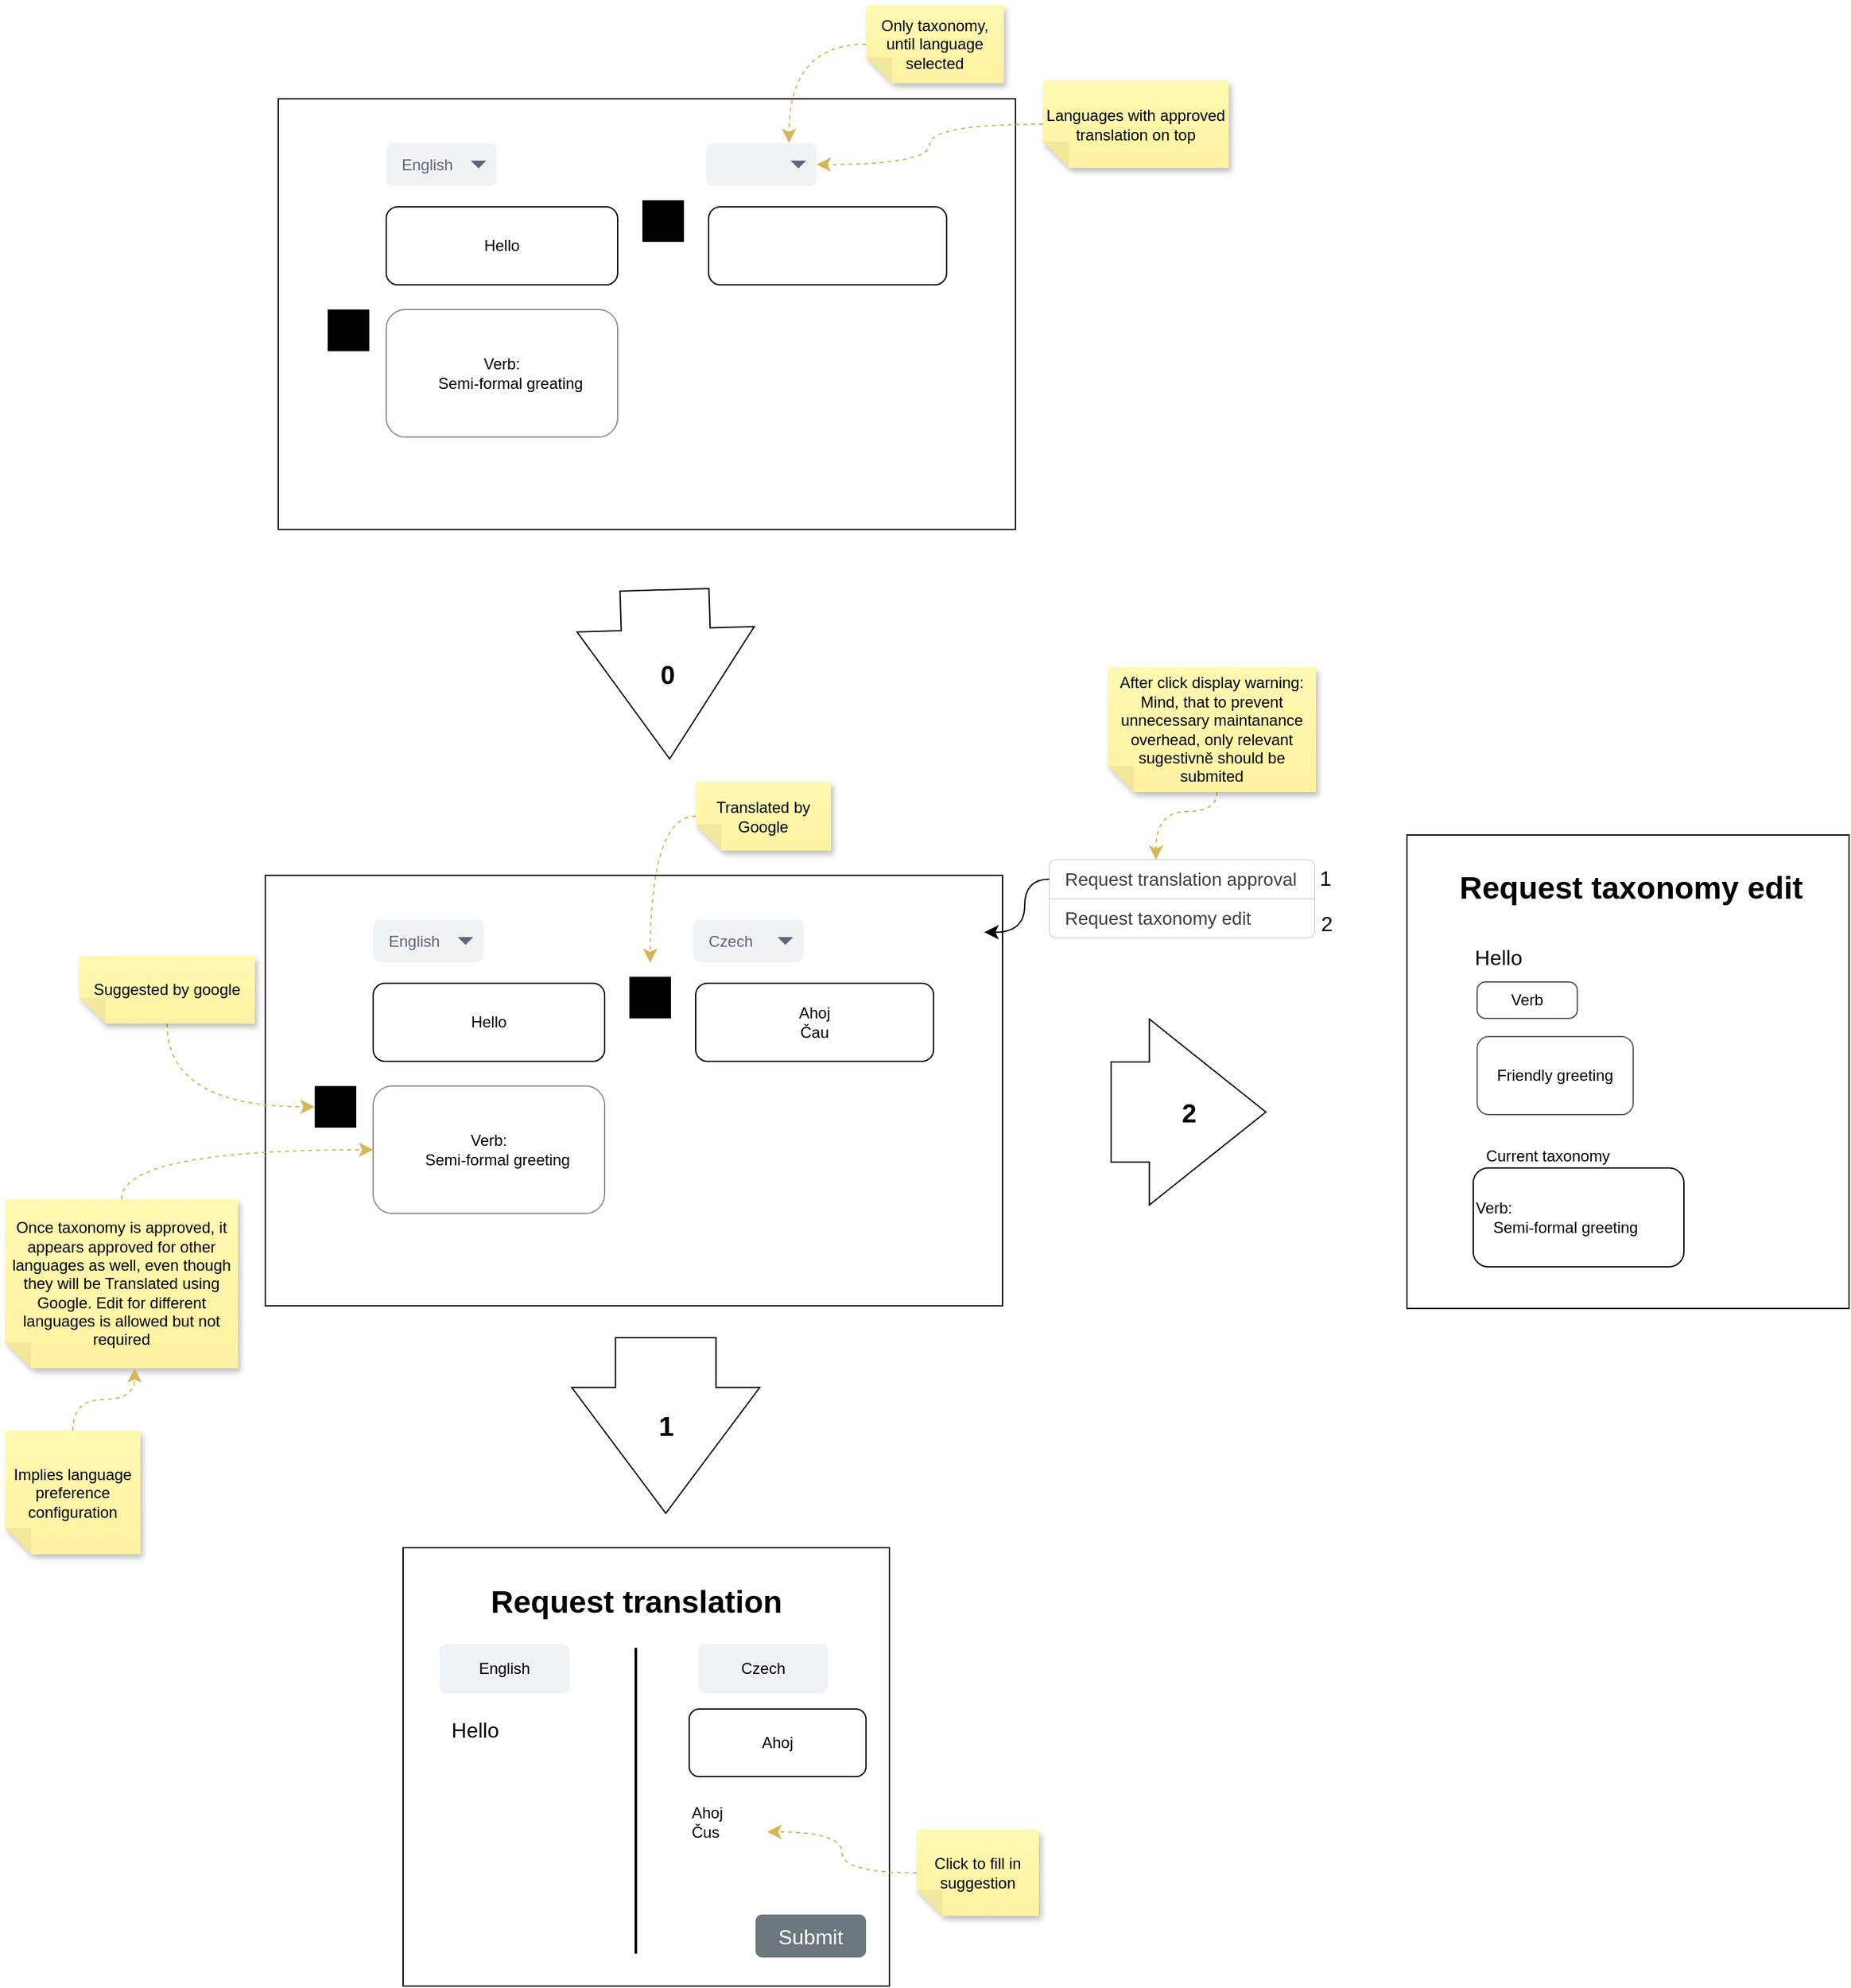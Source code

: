 <mxfile version="24.8.4">
  <diagram name="Stránka-1" id="uye_SwWkvtYi2k1OO26d">
    <mxGraphModel dx="2418" dy="2275" grid="0" gridSize="10" guides="1" tooltips="1" connect="1" arrows="1" fold="1" page="0" pageScale="1" pageWidth="827" pageHeight="1169" math="0" shadow="0">
      <root>
        <mxCell id="0" />
        <mxCell id="dYWCK5oMahjRUJsg4bfR-32" value="Background" style="locked=1;" parent="0" />
        <mxCell id="dYWCK5oMahjRUJsg4bfR-33" value="" style="rounded=0;whiteSpace=wrap;html=1;" parent="dYWCK5oMahjRUJsg4bfR-32" vertex="1">
          <mxGeometry x="-204" y="-247" width="567" height="331" as="geometry" />
        </mxCell>
        <mxCell id="dYWCK5oMahjRUJsg4bfR-41" value="" style="rounded=0;whiteSpace=wrap;html=1;" parent="dYWCK5oMahjRUJsg4bfR-32" vertex="1">
          <mxGeometry x="-98" y="270" width="374" height="337" as="geometry" />
        </mxCell>
        <mxCell id="ypelOtXGm8tmmGL38GaL-45" value="" style="rounded=0;whiteSpace=wrap;html=1;" parent="dYWCK5oMahjRUJsg4bfR-32" vertex="1">
          <mxGeometry x="-194" y="-844" width="567" height="331" as="geometry" />
        </mxCell>
        <mxCell id="ypelOtXGm8tmmGL38GaL-77" value="" style="rounded=0;whiteSpace=wrap;html=1;" parent="dYWCK5oMahjRUJsg4bfR-32" vertex="1">
          <mxGeometry x="674" y="-278" width="340" height="364" as="geometry" />
        </mxCell>
        <mxCell id="1" value="Main" parent="0" />
        <mxCell id="dYWCK5oMahjRUJsg4bfR-17" value="" style="sketch=0;verticalLabelPosition=bottom;sketch=0;aspect=fixed;html=1;verticalAlign=top;strokeColor=none;fillColor=#000000;align=center;outlineConnect=0;pointerEvents=1;shape=mxgraph.citrix2.authentication_google;fontFamily=Helvetica;" parent="1" vertex="1">
          <mxGeometry x="76" y="-169" width="32" height="32" as="geometry" />
        </mxCell>
        <mxCell id="dYWCK5oMahjRUJsg4bfR-62" style="edgeStyle=orthogonalEdgeStyle;curved=1;rounded=0;orthogonalLoop=1;jettySize=auto;html=1;fontSize=12;startSize=8;endSize=8;fillColor=#fff2cc;strokeColor=#d6b656;dashed=1;" parent="1" source="dYWCK5oMahjRUJsg4bfR-24" edge="1">
          <mxGeometry relative="1" as="geometry">
            <mxPoint x="92" y="-179.667" as="targetPoint" />
          </mxGeometry>
        </mxCell>
        <mxCell id="dYWCK5oMahjRUJsg4bfR-24" value="Translated by Google" style="shape=note;whiteSpace=wrap;html=1;backgroundOutline=1;fontColor=#000000;darkOpacity=0.05;fillColor=#FFF9B2;strokeColor=none;fillStyle=solid;direction=west;gradientDirection=north;gradientColor=#FFF2A1;shadow=1;size=20;pointerEvents=1;" parent="1" vertex="1">
          <mxGeometry x="127" y="-319" width="104" height="53" as="geometry" />
        </mxCell>
        <mxCell id="dYWCK5oMahjRUJsg4bfR-25" value="English" style="rounded=1;fillColor=#F1F2F4;strokeColor=none;html=1;whiteSpace=wrap;fontColor=#596780;align=left;fontSize=12;spacingLeft=10;sketch=0;" parent="1" vertex="1">
          <mxGeometry x="-121" y="-213" width="85" height="33" as="geometry" />
        </mxCell>
        <mxCell id="dYWCK5oMahjRUJsg4bfR-26" value="" style="shape=triangle;direction=south;fillColor=#596780;strokeColor=none;html=1;sketch=0;" parent="dYWCK5oMahjRUJsg4bfR-25" vertex="1">
          <mxGeometry x="1" y="0.5" width="12" height="6" relative="1" as="geometry">
            <mxPoint x="-20" y="-3" as="offset" />
          </mxGeometry>
        </mxCell>
        <mxCell id="dYWCK5oMahjRUJsg4bfR-27" value="Czech" style="rounded=1;fillColor=#F1F2F4;strokeColor=none;html=1;whiteSpace=wrap;fontColor=#596780;align=left;fontSize=12;spacingLeft=10;sketch=0;" parent="1" vertex="1">
          <mxGeometry x="125" y="-213" width="85" height="33" as="geometry" />
        </mxCell>
        <mxCell id="dYWCK5oMahjRUJsg4bfR-28" value="" style="shape=triangle;direction=south;fillColor=#596780;strokeColor=none;html=1;sketch=0;" parent="dYWCK5oMahjRUJsg4bfR-27" vertex="1">
          <mxGeometry x="1" y="0.5" width="12" height="6" relative="1" as="geometry">
            <mxPoint x="-20" y="-3" as="offset" />
          </mxGeometry>
        </mxCell>
        <mxCell id="dYWCK5oMahjRUJsg4bfR-30" value="Hello" style="rounded=1;whiteSpace=wrap;html=1;" parent="1" vertex="1">
          <mxGeometry x="-121" y="-164" width="178" height="60" as="geometry" />
        </mxCell>
        <mxCell id="dYWCK5oMahjRUJsg4bfR-31" value="&lt;span style=&quot;text-align: left;&quot;&gt;Verb:&lt;/span&gt;&lt;div style=&quot;text-align: left;&quot;&gt;&amp;nbsp; &amp;nbsp; Semi-formal greeting&lt;/div&gt;" style="rounded=1;whiteSpace=wrap;html=1;labelBorderColor=none;strokeColor=#8F8F8F;" parent="1" vertex="1">
          <mxGeometry x="-121" y="-85" width="178" height="98" as="geometry" />
        </mxCell>
        <mxCell id="dYWCK5oMahjRUJsg4bfR-42" value="Request translation" style="text;html=1;align=center;verticalAlign=middle;resizable=0;points=[];autosize=1;strokeColor=none;fillColor=none;fontSize=24;fontStyle=1" parent="1" vertex="1">
          <mxGeometry x="-31.5" y="292" width="225" height="40" as="geometry" />
        </mxCell>
        <mxCell id="dYWCK5oMahjRUJsg4bfR-43" value="Hello" style="text;html=1;align=center;verticalAlign=middle;resizable=0;points=[];autosize=1;strokeColor=none;fillColor=none;fontSize=16;" parent="1" vertex="1">
          <mxGeometry x="-70" y="394" width="54" height="31" as="geometry" />
        </mxCell>
        <mxCell id="dYWCK5oMahjRUJsg4bfR-63" value="English" style="rounded=1;whiteSpace=wrap;html=1;strokeColor=none;fillColor=#F1F2F4;" parent="1" vertex="1">
          <mxGeometry x="-70" y="344" width="100" height="38" as="geometry" />
        </mxCell>
        <mxCell id="dYWCK5oMahjRUJsg4bfR-66" value="" style="line;strokeWidth=2;direction=south;html=1;" parent="1" vertex="1">
          <mxGeometry x="76" y="347" width="10" height="235" as="geometry" />
        </mxCell>
        <mxCell id="dYWCK5oMahjRUJsg4bfR-67" value="Czech" style="rounded=1;whiteSpace=wrap;html=1;strokeColor=none;fillColor=#F1F2F4;" parent="1" vertex="1">
          <mxGeometry x="129" y="344" width="100" height="38" as="geometry" />
        </mxCell>
        <mxCell id="dYWCK5oMahjRUJsg4bfR-70" value="" style="group" parent="1" vertex="1" connectable="0">
          <mxGeometry x="122" y="394" width="136" height="52" as="geometry" />
        </mxCell>
        <mxCell id="dYWCK5oMahjRUJsg4bfR-68" value="Ahoj" style="rounded=1;whiteSpace=wrap;html=1;" parent="dYWCK5oMahjRUJsg4bfR-70" vertex="1">
          <mxGeometry width="136" height="52" as="geometry" />
        </mxCell>
        <mxCell id="ypelOtXGm8tmmGL38GaL-1" value="Ahoj&lt;div&gt;Čus&lt;/div&gt;" style="text;html=1;align=left;verticalAlign=middle;whiteSpace=wrap;rounded=0;" parent="1" vertex="1">
          <mxGeometry x="122" y="466" width="60" height="30" as="geometry" />
        </mxCell>
        <mxCell id="ypelOtXGm8tmmGL38GaL-4" style="edgeStyle=orthogonalEdgeStyle;curved=1;rounded=0;orthogonalLoop=1;jettySize=auto;html=1;entryX=1;entryY=0.75;entryDx=0;entryDy=0;fontSize=12;startSize=8;endSize=8;fillColor=#fff2cc;strokeColor=#d6b656;dashed=1;" parent="1" source="ypelOtXGm8tmmGL38GaL-3" target="ypelOtXGm8tmmGL38GaL-1" edge="1">
          <mxGeometry relative="1" as="geometry" />
        </mxCell>
        <mxCell id="ypelOtXGm8tmmGL38GaL-3" value="Click to fill in suggestion" style="shape=note;whiteSpace=wrap;html=1;backgroundOutline=1;fontColor=#000000;darkOpacity=0.05;fillColor=#FFF9B2;strokeColor=none;fillStyle=solid;direction=west;gradientDirection=north;gradientColor=#FFF2A1;shadow=1;size=20;pointerEvents=1;" parent="1" vertex="1">
          <mxGeometry x="297" y="487" width="94" height="66" as="geometry" />
        </mxCell>
        <mxCell id="ypelOtXGm8tmmGL38GaL-5" value="Submit" style="html=1;shadow=0;dashed=0;shape=mxgraph.bootstrap.rrect;rSize=5;strokeColor=none;strokeWidth=1;fillColor=#6C767D;fontColor=#FFFFFF;whiteSpace=wrap;align=center;verticalAlign=middle;spacingLeft=0;fontStyle=0;fontSize=16;spacing=5;fontFamily=Helvetica;" parent="1" vertex="1">
          <mxGeometry x="173" y="552" width="85" height="33" as="geometry" />
        </mxCell>
        <mxCell id="ypelOtXGm8tmmGL38GaL-7" value="Ahoj&lt;div&gt;Čau&lt;/div&gt;" style="rounded=1;whiteSpace=wrap;html=1;" parent="1" vertex="1">
          <mxGeometry x="127" y="-164" width="183" height="60" as="geometry" />
        </mxCell>
        <mxCell id="ypelOtXGm8tmmGL38GaL-8" value="" style="shape=image;html=1;verticalAlign=top;verticalLabelPosition=bottom;labelBackgroundColor=#ffffff;imageAspect=0;aspect=fixed;image=https://cdn3.iconfinder.com/data/icons/minimalisticons/28/burger-menu-1-128.png" parent="1" vertex="1">
          <mxGeometry x="310" y="-213" width="39" height="39" as="geometry" />
        </mxCell>
        <mxCell id="ypelOtXGm8tmmGL38GaL-14" value="" style="swimlane;fontStyle=0;childLayout=stackLayout;horizontal=1;startSize=0;horizontalStack=0;resizeParent=1;resizeParentMax=0;resizeLast=0;collapsible=0;marginBottom=0;whiteSpace=wrap;html=1;strokeColor=none;fillColor=none;" parent="1" vertex="1">
          <mxGeometry x="399" y="-259" width="204" height="60" as="geometry" />
        </mxCell>
        <mxCell id="ypelOtXGm8tmmGL38GaL-15" value="&lt;span style=&quot;caret-color: rgb(63, 63, 63); color: rgb(63, 63, 63); font-size: 14px;&quot;&gt;Request translation approval&lt;/span&gt;" style="text;strokeColor=#DFDFDF;fillColor=#FFFFFF;align=left;verticalAlign=middle;spacingLeft=10;spacingRight=10;overflow=hidden;points=[[0,0.5],[1,0.5]];portConstraint=eastwest;rotatable=0;whiteSpace=wrap;html=1;shape=mxgraph.bootstrap.topButton;rSize=5;fontColor=#333333;" parent="ypelOtXGm8tmmGL38GaL-14" vertex="1">
          <mxGeometry width="204" height="30" as="geometry" />
        </mxCell>
        <mxCell id="ypelOtXGm8tmmGL38GaL-17" value="&lt;span style=&quot;caret-color: rgb(63, 63, 63); color: rgb(63, 63, 63); font-size: 14px;&quot;&gt;Request taxonomy edit&lt;/span&gt;" style="text;strokeColor=#DFDFDF;fillColor=#FFFFFF;align=left;verticalAlign=middle;spacingLeft=10;spacingRight=10;overflow=hidden;points=[[0,0.5],[1,0.5]];portConstraint=eastwest;rotatable=0;whiteSpace=wrap;html=1;shape=mxgraph.bootstrap.bottomButton;rSize=5;fontColor=#333333;" parent="ypelOtXGm8tmmGL38GaL-14" vertex="1">
          <mxGeometry y="30" width="204" height="30" as="geometry" />
        </mxCell>
        <mxCell id="ypelOtXGm8tmmGL38GaL-18" style="edgeStyle=orthogonalEdgeStyle;curved=1;rounded=0;orthogonalLoop=1;jettySize=auto;html=1;entryX=1;entryY=0.25;entryDx=0;entryDy=0;fontSize=12;startSize=8;endSize=8;exitX=0;exitY=0.5;exitDx=0;exitDy=0;" parent="1" source="ypelOtXGm8tmmGL38GaL-15" target="ypelOtXGm8tmmGL38GaL-8" edge="1">
          <mxGeometry relative="1" as="geometry">
            <Array as="points">
              <mxPoint x="380" y="-244" />
              <mxPoint x="380" y="-203" />
            </Array>
          </mxGeometry>
        </mxCell>
        <mxCell id="ypelOtXGm8tmmGL38GaL-21" style="edgeStyle=orthogonalEdgeStyle;curved=1;rounded=0;orthogonalLoop=1;jettySize=auto;html=1;fontSize=12;startSize=8;endSize=8;dashed=1;fillColor=#fff2cc;strokeColor=#d6b656;" parent="1" source="ypelOtXGm8tmmGL38GaL-19" target="ypelOtXGm8tmmGL38GaL-15" edge="1">
          <mxGeometry relative="1" as="geometry">
            <mxPoint x="481" y="-260" as="targetPoint" />
            <Array as="points">
              <mxPoint x="528" y="-296" />
              <mxPoint x="481" y="-296" />
            </Array>
          </mxGeometry>
        </mxCell>
        <mxCell id="ypelOtXGm8tmmGL38GaL-19" value="After click display warning: Mind, that to prevent unnecessary maintanance overhead, only relevant sugestivně should be submited" style="shape=note;whiteSpace=wrap;html=1;backgroundOutline=1;fontColor=#000000;darkOpacity=0.05;fillColor=#FFF9B2;strokeColor=none;fillStyle=solid;direction=west;gradientDirection=north;gradientColor=#FFF2A1;shadow=1;size=20;pointerEvents=1;" parent="1" vertex="1">
          <mxGeometry x="444" y="-407" width="160" height="96" as="geometry" />
        </mxCell>
        <mxCell id="ypelOtXGm8tmmGL38GaL-42" value="" style="sketch=0;verticalLabelPosition=bottom;sketch=0;aspect=fixed;html=1;verticalAlign=top;strokeColor=none;fillColor=#000000;align=center;outlineConnect=0;pointerEvents=1;shape=mxgraph.citrix2.authentication_google;fontFamily=Helvetica;" parent="1" vertex="1">
          <mxGeometry x="-166" y="-85" width="32" height="32" as="geometry" />
        </mxCell>
        <mxCell id="ypelOtXGm8tmmGL38GaL-44" style="edgeStyle=orthogonalEdgeStyle;curved=1;rounded=0;orthogonalLoop=1;jettySize=auto;html=1;fontSize=12;startSize=8;endSize=8;dashed=1;fillColor=#fff2cc;strokeColor=#d6b656;" parent="1" source="ypelOtXGm8tmmGL38GaL-43" target="ypelOtXGm8tmmGL38GaL-42" edge="1">
          <mxGeometry relative="1" as="geometry">
            <Array as="points">
              <mxPoint x="-280" y="-69" />
            </Array>
          </mxGeometry>
        </mxCell>
        <mxCell id="ypelOtXGm8tmmGL38GaL-43" value="Suggested by google" style="shape=note;whiteSpace=wrap;html=1;backgroundOutline=1;fontColor=#000000;darkOpacity=0.05;fillColor=#FFF9B2;strokeColor=none;fillStyle=solid;direction=west;gradientDirection=north;gradientColor=#FFF2A1;shadow=1;size=20;pointerEvents=1;" parent="1" vertex="1">
          <mxGeometry x="-347" y="-185" width="135" height="52" as="geometry" />
        </mxCell>
        <mxCell id="ypelOtXGm8tmmGL38GaL-46" value="" style="sketch=0;verticalLabelPosition=bottom;sketch=0;aspect=fixed;html=1;verticalAlign=top;strokeColor=none;fillColor=#000000;align=center;outlineConnect=0;pointerEvents=1;shape=mxgraph.citrix2.authentication_google;fontFamily=Helvetica;" parent="1" vertex="1">
          <mxGeometry x="86" y="-766" width="32" height="32" as="geometry" />
        </mxCell>
        <mxCell id="ypelOtXGm8tmmGL38GaL-47" value="English" style="rounded=1;fillColor=#F1F2F4;strokeColor=none;html=1;whiteSpace=wrap;fontColor=#596780;align=left;fontSize=12;spacingLeft=10;sketch=0;" parent="1" vertex="1">
          <mxGeometry x="-111" y="-810" width="85" height="33" as="geometry" />
        </mxCell>
        <mxCell id="ypelOtXGm8tmmGL38GaL-48" value="" style="shape=triangle;direction=south;fillColor=#596780;strokeColor=none;html=1;sketch=0;" parent="ypelOtXGm8tmmGL38GaL-47" vertex="1">
          <mxGeometry x="1" y="0.5" width="12" height="6" relative="1" as="geometry">
            <mxPoint x="-20" y="-3" as="offset" />
          </mxGeometry>
        </mxCell>
        <mxCell id="ypelOtXGm8tmmGL38GaL-49" value="" style="rounded=1;fillColor=#F1F2F4;strokeColor=none;html=1;whiteSpace=wrap;fontColor=#596780;align=left;fontSize=12;spacingLeft=10;sketch=0;" parent="1" vertex="1">
          <mxGeometry x="135" y="-810" width="85" height="33" as="geometry" />
        </mxCell>
        <mxCell id="ypelOtXGm8tmmGL38GaL-50" value="" style="shape=triangle;direction=south;fillColor=#596780;strokeColor=none;html=1;sketch=0;" parent="ypelOtXGm8tmmGL38GaL-49" vertex="1">
          <mxGeometry x="1" y="0.5" width="12" height="6" relative="1" as="geometry">
            <mxPoint x="-20" y="-3" as="offset" />
          </mxGeometry>
        </mxCell>
        <mxCell id="ypelOtXGm8tmmGL38GaL-51" value="Hello" style="rounded=1;whiteSpace=wrap;html=1;" parent="1" vertex="1">
          <mxGeometry x="-111" y="-761" width="178" height="60" as="geometry" />
        </mxCell>
        <mxCell id="ypelOtXGm8tmmGL38GaL-52" value="&lt;span style=&quot;text-align: left;&quot;&gt;Verb:&lt;/span&gt;&lt;div style=&quot;text-align: left;&quot;&gt;&amp;nbsp; &amp;nbsp; Semi-formal greating&lt;/div&gt;" style="rounded=1;whiteSpace=wrap;html=1;labelBorderColor=none;strokeColor=#8F8F8F;" parent="1" vertex="1">
          <mxGeometry x="-111" y="-682" width="178" height="98" as="geometry" />
        </mxCell>
        <mxCell id="ypelOtXGm8tmmGL38GaL-53" value="" style="rounded=1;whiteSpace=wrap;html=1;" parent="1" vertex="1">
          <mxGeometry x="137" y="-761" width="183" height="60" as="geometry" />
        </mxCell>
        <mxCell id="ypelOtXGm8tmmGL38GaL-54" value="" style="shape=image;html=1;verticalAlign=top;verticalLabelPosition=bottom;labelBackgroundColor=#ffffff;imageAspect=0;aspect=fixed;image=https://cdn3.iconfinder.com/data/icons/minimalisticons/28/burger-menu-1-128.png" parent="1" vertex="1">
          <mxGeometry x="320" y="-810" width="39" height="39" as="geometry" />
        </mxCell>
        <mxCell id="ypelOtXGm8tmmGL38GaL-55" value="" style="sketch=0;verticalLabelPosition=bottom;sketch=0;aspect=fixed;html=1;verticalAlign=top;strokeColor=none;fillColor=#000000;align=center;outlineConnect=0;pointerEvents=1;shape=mxgraph.citrix2.authentication_google;fontFamily=Helvetica;" parent="1" vertex="1">
          <mxGeometry x="-156" y="-682" width="32" height="32" as="geometry" />
        </mxCell>
        <mxCell id="ypelOtXGm8tmmGL38GaL-59" style="edgeStyle=orthogonalEdgeStyle;curved=1;rounded=0;orthogonalLoop=1;jettySize=auto;html=1;entryX=0.75;entryY=0;entryDx=0;entryDy=0;fontSize=12;startSize=8;endSize=8;dashed=1;fillColor=#fff2cc;strokeColor=#d6b656;" parent="1" source="ypelOtXGm8tmmGL38GaL-58" target="ypelOtXGm8tmmGL38GaL-49" edge="1">
          <mxGeometry relative="1" as="geometry" />
        </mxCell>
        <mxCell id="ypelOtXGm8tmmGL38GaL-58" value="Only taxonomy, until language selected" style="shape=note;whiteSpace=wrap;html=1;backgroundOutline=1;fontColor=#000000;darkOpacity=0.05;fillColor=#FFF9B2;strokeColor=none;fillStyle=solid;direction=west;gradientDirection=north;gradientColor=#FFF2A1;shadow=1;size=20;pointerEvents=1;" parent="1" vertex="1">
          <mxGeometry x="258" y="-916" width="106" height="60" as="geometry" />
        </mxCell>
        <mxCell id="ypelOtXGm8tmmGL38GaL-65" style="edgeStyle=orthogonalEdgeStyle;curved=1;rounded=0;orthogonalLoop=1;jettySize=auto;html=1;entryX=1;entryY=0.5;entryDx=0;entryDy=0;fontSize=12;startSize=8;endSize=8;dashed=1;fillColor=#fff2cc;strokeColor=#d6b656;" parent="1" source="ypelOtXGm8tmmGL38GaL-64" target="ypelOtXGm8tmmGL38GaL-49" edge="1">
          <mxGeometry relative="1" as="geometry" />
        </mxCell>
        <mxCell id="ypelOtXGm8tmmGL38GaL-64" value="Languages with approved translation on top" style="shape=note;whiteSpace=wrap;html=1;backgroundOutline=1;fontColor=#000000;darkOpacity=0.05;fillColor=#FFF9B2;strokeColor=none;fillStyle=solid;direction=west;gradientDirection=north;gradientColor=#FFF2A1;shadow=1;size=20;pointerEvents=1;" parent="1" vertex="1">
          <mxGeometry x="394" y="-858" width="143" height="67" as="geometry" />
        </mxCell>
        <mxCell id="ypelOtXGm8tmmGL38GaL-67" style="edgeStyle=orthogonalEdgeStyle;curved=1;rounded=0;orthogonalLoop=1;jettySize=auto;html=1;fontSize=12;startSize=8;endSize=8;dashed=1;fillColor=#fff2cc;strokeColor=#d6b656;" parent="1" source="ypelOtXGm8tmmGL38GaL-66" target="dYWCK5oMahjRUJsg4bfR-31" edge="1">
          <mxGeometry relative="1" as="geometry">
            <Array as="points">
              <mxPoint x="-315" y="-36" />
            </Array>
          </mxGeometry>
        </mxCell>
        <mxCell id="ypelOtXGm8tmmGL38GaL-66" value="Once taxonomy is approved, it appears approved for other languages as well, even though they will be Translated using Google. Edit for different languages is allowed but not required" style="shape=note;whiteSpace=wrap;html=1;backgroundOutline=1;fontColor=#000000;darkOpacity=0.05;fillColor=#FFF9B2;strokeColor=none;fillStyle=solid;direction=west;gradientDirection=north;gradientColor=#FFF2A1;shadow=1;size=20;pointerEvents=1;" parent="1" vertex="1">
          <mxGeometry x="-404" y="2" width="179" height="130" as="geometry" />
        </mxCell>
        <mxCell id="ypelOtXGm8tmmGL38GaL-68" value="Implies language preference configuration" style="shape=note;whiteSpace=wrap;html=1;backgroundOutline=1;fontColor=#000000;darkOpacity=0.05;fillColor=#FFF9B2;strokeColor=none;fillStyle=solid;direction=west;gradientDirection=north;gradientColor=#FFF2A1;shadow=1;size=20;pointerEvents=1;" parent="1" vertex="1">
          <mxGeometry x="-404" y="180" width="104" height="95" as="geometry" />
        </mxCell>
        <mxCell id="ypelOtXGm8tmmGL38GaL-69" style="edgeStyle=orthogonalEdgeStyle;curved=1;rounded=0;orthogonalLoop=1;jettySize=auto;html=1;entryX=0;entryY=0;entryDx=79.5;entryDy=0;entryPerimeter=0;fontSize=12;startSize=8;endSize=8;dashed=1;fillColor=#fff2cc;strokeColor=#d6b656;" parent="1" source="ypelOtXGm8tmmGL38GaL-68" target="ypelOtXGm8tmmGL38GaL-66" edge="1">
          <mxGeometry relative="1" as="geometry" />
        </mxCell>
        <mxCell id="ypelOtXGm8tmmGL38GaL-73" value="2" style="shape=flexArrow;endArrow=classic;html=1;rounded=0;fontSize=20;startSize=8;endSize=29.538;curved=1;width=76.923;endWidth=65;fontStyle=1" parent="1" edge="1">
          <mxGeometry width="50" height="50" relative="1" as="geometry">
            <mxPoint x="446" y="-65" as="sourcePoint" />
            <mxPoint x="566" y="-65" as="targetPoint" />
          </mxGeometry>
        </mxCell>
        <mxCell id="ypelOtXGm8tmmGL38GaL-78" value="Request taxonomy edit" style="text;html=1;align=center;verticalAlign=middle;resizable=0;points=[];autosize=1;strokeColor=none;fillColor=none;fontSize=24;fontStyle=1" parent="1" vertex="1">
          <mxGeometry x="714" y="-257" width="263" height="40" as="geometry" />
        </mxCell>
        <mxCell id="ypelOtXGm8tmmGL38GaL-79" value="Hello" style="text;html=1;align=center;verticalAlign=middle;resizable=0;points=[];autosize=1;strokeColor=none;fillColor=none;fontSize=16;" parent="1" vertex="1">
          <mxGeometry x="717" y="-200" width="54" height="31" as="geometry" />
        </mxCell>
        <mxCell id="ypelOtXGm8tmmGL38GaL-80" value="Friendly greeting" style="rounded=1;whiteSpace=wrap;html=1;strokeColor=#5E5E5E;" parent="1" vertex="1">
          <mxGeometry x="728" y="-123" width="120" height="60" as="geometry" />
        </mxCell>
        <mxCell id="ypelOtXGm8tmmGL38GaL-81" value="Verb" style="rounded=1;whiteSpace=wrap;html=1;strokeColor=#545454;fontColor=#000000;arcSize=23;" parent="1" vertex="1">
          <mxGeometry x="728" y="-165" width="77" height="28" as="geometry" />
        </mxCell>
        <mxCell id="ypelOtXGm8tmmGL38GaL-82" value="Current taxonomy" style="text;html=1;align=center;verticalAlign=middle;whiteSpace=wrap;rounded=0;" parent="1" vertex="1">
          <mxGeometry x="725" y="-46" width="115" height="30" as="geometry" />
        </mxCell>
        <mxCell id="ypelOtXGm8tmmGL38GaL-83" value="Verb:&lt;div&gt;&amp;nbsp; &amp;nbsp; Semi-formal greeting&lt;/div&gt;" style="rounded=1;whiteSpace=wrap;html=1;align=left;" parent="1" vertex="1">
          <mxGeometry x="725" y="-22" width="162" height="76" as="geometry" />
        </mxCell>
        <mxCell id="dYWCK5oMahjRUJsg4bfR-54" value="Guide" style="" parent="0" />
        <mxCell id="ypelOtXGm8tmmGL38GaL-31" value="" style="group" parent="dYWCK5oMahjRUJsg4bfR-54" vertex="1" connectable="0">
          <mxGeometry x="591" y="-261" width="33" height="39" as="geometry" />
        </mxCell>
        <mxCell id="ypelOtXGm8tmmGL38GaL-32" value="" style="shape=image;html=1;verticalAlign=top;verticalLabelPosition=bottom;labelBackgroundColor=#ffffff;imageAspect=0;aspect=fixed;image=https://cdn2.iconfinder.com/data/icons/boxicons-regular-vol-3/24/bx-pointer-128.png" parent="ypelOtXGm8tmmGL38GaL-31" vertex="1">
          <mxGeometry y="11" width="28" height="28" as="geometry" />
        </mxCell>
        <mxCell id="ypelOtXGm8tmmGL38GaL-33" value="1" style="text;html=1;align=center;verticalAlign=middle;resizable=0;points=[];autosize=1;strokeColor=none;fillColor=none;fontSize=16;" parent="ypelOtXGm8tmmGL38GaL-31" vertex="1">
          <mxGeometry x="6" width="27" height="31" as="geometry" />
        </mxCell>
        <mxCell id="ypelOtXGm8tmmGL38GaL-34" value="" style="group" parent="dYWCK5oMahjRUJsg4bfR-54" vertex="1" connectable="0">
          <mxGeometry x="592" y="-226" width="34" height="39" as="geometry" />
        </mxCell>
        <mxCell id="ypelOtXGm8tmmGL38GaL-35" value="" style="shape=image;html=1;verticalAlign=top;verticalLabelPosition=bottom;labelBackgroundColor=#ffffff;imageAspect=0;aspect=fixed;image=https://cdn2.iconfinder.com/data/icons/boxicons-regular-vol-3/24/bx-pointer-128.png" parent="ypelOtXGm8tmmGL38GaL-34" vertex="1">
          <mxGeometry y="11" width="28" height="28" as="geometry" />
        </mxCell>
        <mxCell id="ypelOtXGm8tmmGL38GaL-36" value="2" style="text;html=1;align=center;verticalAlign=middle;resizable=0;points=[];autosize=1;strokeColor=none;fillColor=none;fontSize=16;" parent="ypelOtXGm8tmmGL38GaL-34" vertex="1">
          <mxGeometry x="6" width="27" height="31" as="geometry" />
        </mxCell>
        <mxCell id="ypelOtXGm8tmmGL38GaL-38" value="1" style="shape=flexArrow;endArrow=classic;html=1;rounded=0;fontSize=21;startSize=8;endSize=31.92;curved=1;endWidth=66.222;width=77.333;fontStyle=1;fontFamily=Helvetica;" parent="dYWCK5oMahjRUJsg4bfR-54" edge="1">
          <mxGeometry width="50" height="50" relative="1" as="geometry">
            <mxPoint x="104" y="108" as="sourcePoint" />
            <mxPoint x="104" y="244" as="targetPoint" />
          </mxGeometry>
        </mxCell>
        <mxCell id="ypelOtXGm8tmmGL38GaL-61" value="0" style="shape=flexArrow;endArrow=classic;html=1;rounded=0;fontSize=20;startSize=8;endSize=32.905;curved=1;endWidth=66.925;width=68.421;fontStyle=1" parent="dYWCK5oMahjRUJsg4bfR-54" edge="1">
          <mxGeometry width="50" height="50" relative="1" as="geometry">
            <mxPoint x="103" y="-467" as="sourcePoint" />
            <mxPoint x="107" y="-336" as="targetPoint" />
          </mxGeometry>
        </mxCell>
      </root>
    </mxGraphModel>
  </diagram>
</mxfile>
